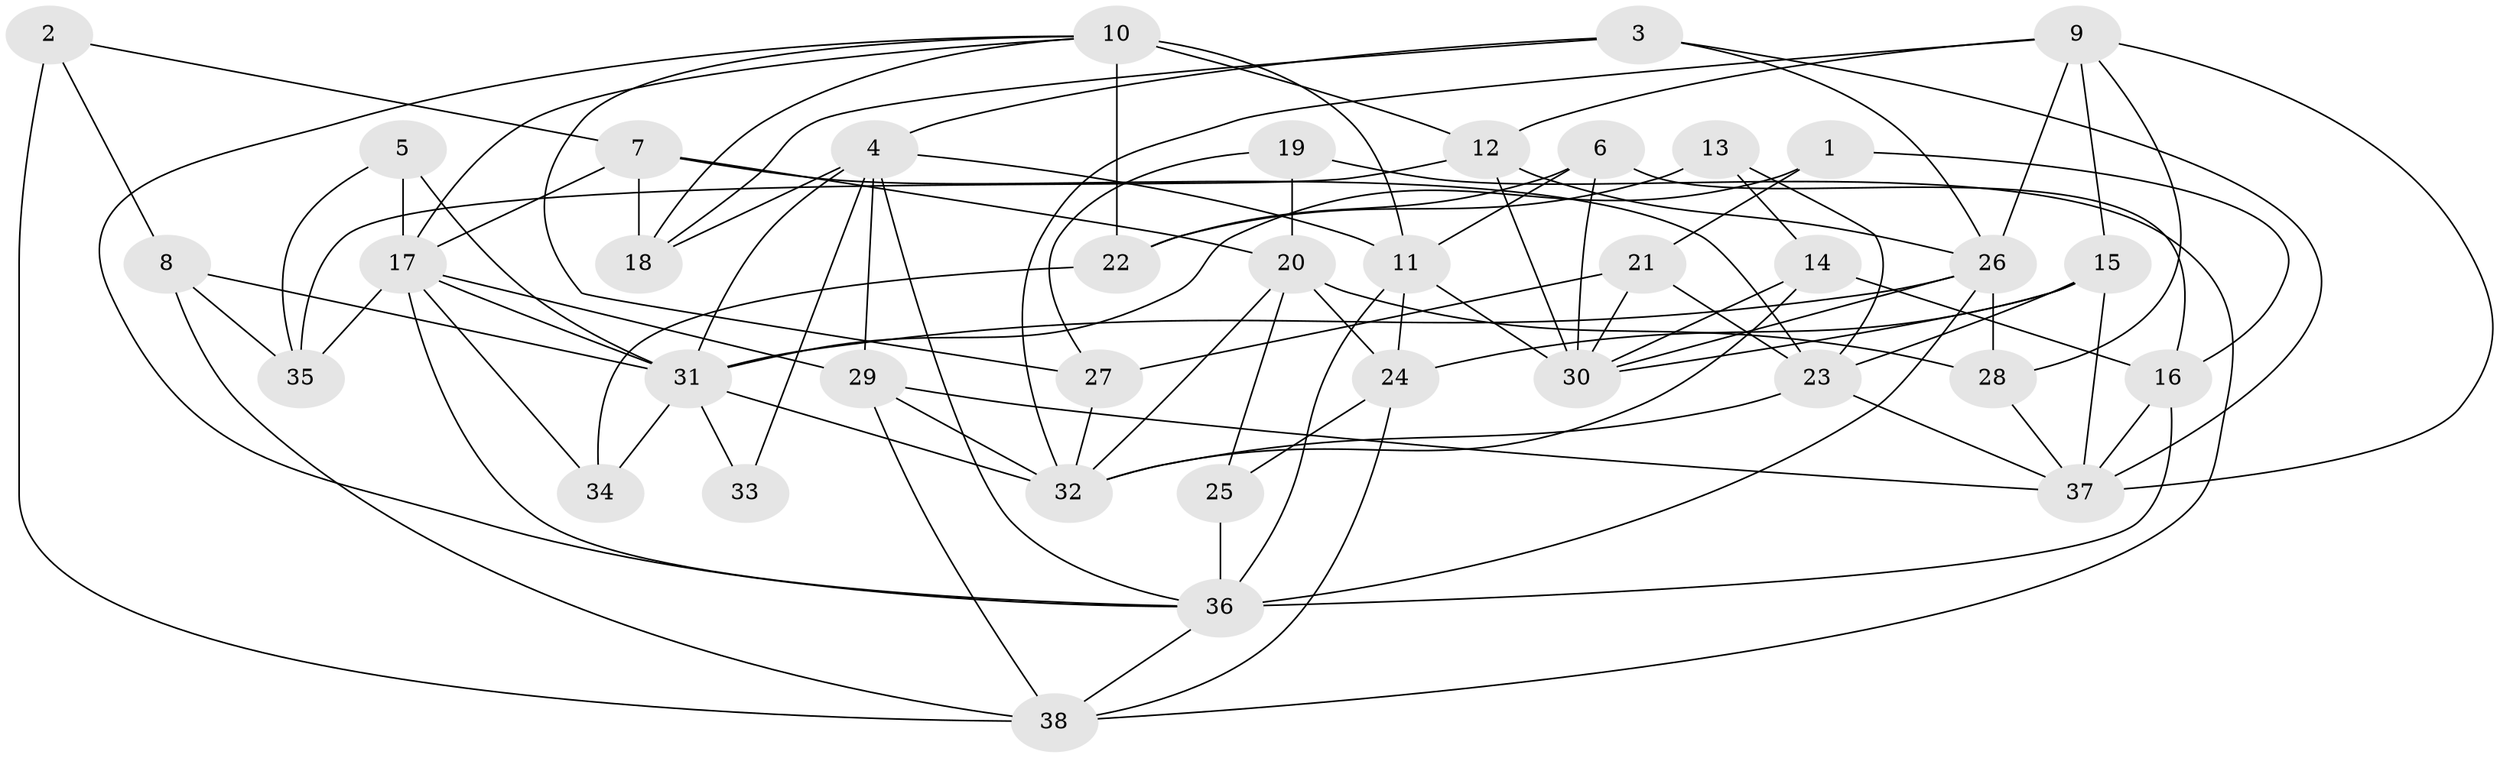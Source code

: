// original degree distribution, {2: 0.09333333333333334, 4: 0.37333333333333335, 3: 0.24, 7: 0.02666666666666667, 5: 0.21333333333333335, 8: 0.013333333333333334, 6: 0.04}
// Generated by graph-tools (version 1.1) at 2025/02/03/09/25 03:02:13]
// undirected, 38 vertices, 95 edges
graph export_dot {
graph [start="1"]
  node [color=gray90,style=filled];
  1;
  2;
  3;
  4;
  5;
  6;
  7;
  8;
  9;
  10;
  11;
  12;
  13;
  14;
  15;
  16;
  17;
  18;
  19;
  20;
  21;
  22;
  23;
  24;
  25;
  26;
  27;
  28;
  29;
  30;
  31;
  32;
  33;
  34;
  35;
  36;
  37;
  38;
  1 -- 16 [weight=1.0];
  1 -- 21 [weight=1.0];
  1 -- 31 [weight=2.0];
  2 -- 7 [weight=1.0];
  2 -- 8 [weight=1.0];
  2 -- 38 [weight=2.0];
  3 -- 4 [weight=1.0];
  3 -- 18 [weight=1.0];
  3 -- 26 [weight=1.0];
  3 -- 37 [weight=1.0];
  4 -- 11 [weight=1.0];
  4 -- 18 [weight=1.0];
  4 -- 29 [weight=1.0];
  4 -- 31 [weight=1.0];
  4 -- 33 [weight=1.0];
  4 -- 36 [weight=1.0];
  5 -- 17 [weight=1.0];
  5 -- 31 [weight=1.0];
  5 -- 35 [weight=1.0];
  6 -- 11 [weight=1.0];
  6 -- 16 [weight=1.0];
  6 -- 22 [weight=1.0];
  6 -- 30 [weight=1.0];
  7 -- 17 [weight=1.0];
  7 -- 18 [weight=1.0];
  7 -- 20 [weight=1.0];
  7 -- 23 [weight=1.0];
  8 -- 31 [weight=1.0];
  8 -- 35 [weight=1.0];
  8 -- 38 [weight=1.0];
  9 -- 12 [weight=1.0];
  9 -- 15 [weight=1.0];
  9 -- 26 [weight=1.0];
  9 -- 28 [weight=1.0];
  9 -- 32 [weight=1.0];
  9 -- 37 [weight=1.0];
  10 -- 11 [weight=2.0];
  10 -- 12 [weight=1.0];
  10 -- 17 [weight=1.0];
  10 -- 18 [weight=1.0];
  10 -- 22 [weight=2.0];
  10 -- 27 [weight=1.0];
  10 -- 36 [weight=1.0];
  11 -- 24 [weight=1.0];
  11 -- 30 [weight=1.0];
  11 -- 36 [weight=1.0];
  12 -- 26 [weight=2.0];
  12 -- 30 [weight=2.0];
  12 -- 35 [weight=1.0];
  13 -- 14 [weight=1.0];
  13 -- 22 [weight=2.0];
  13 -- 23 [weight=2.0];
  14 -- 16 [weight=1.0];
  14 -- 30 [weight=1.0];
  14 -- 32 [weight=1.0];
  15 -- 23 [weight=1.0];
  15 -- 24 [weight=1.0];
  15 -- 30 [weight=1.0];
  15 -- 37 [weight=1.0];
  16 -- 36 [weight=2.0];
  16 -- 37 [weight=2.0];
  17 -- 29 [weight=1.0];
  17 -- 31 [weight=1.0];
  17 -- 34 [weight=1.0];
  17 -- 35 [weight=1.0];
  17 -- 36 [weight=1.0];
  19 -- 20 [weight=1.0];
  19 -- 27 [weight=1.0];
  19 -- 38 [weight=1.0];
  20 -- 24 [weight=2.0];
  20 -- 25 [weight=1.0];
  20 -- 28 [weight=2.0];
  20 -- 32 [weight=1.0];
  21 -- 23 [weight=1.0];
  21 -- 27 [weight=1.0];
  21 -- 30 [weight=1.0];
  22 -- 34 [weight=2.0];
  23 -- 32 [weight=1.0];
  23 -- 37 [weight=1.0];
  24 -- 25 [weight=1.0];
  24 -- 38 [weight=3.0];
  25 -- 36 [weight=1.0];
  26 -- 28 [weight=1.0];
  26 -- 30 [weight=1.0];
  26 -- 31 [weight=1.0];
  26 -- 36 [weight=1.0];
  27 -- 32 [weight=1.0];
  28 -- 37 [weight=1.0];
  29 -- 32 [weight=1.0];
  29 -- 37 [weight=1.0];
  29 -- 38 [weight=2.0];
  31 -- 32 [weight=2.0];
  31 -- 33 [weight=1.0];
  31 -- 34 [weight=1.0];
  36 -- 38 [weight=1.0];
}
